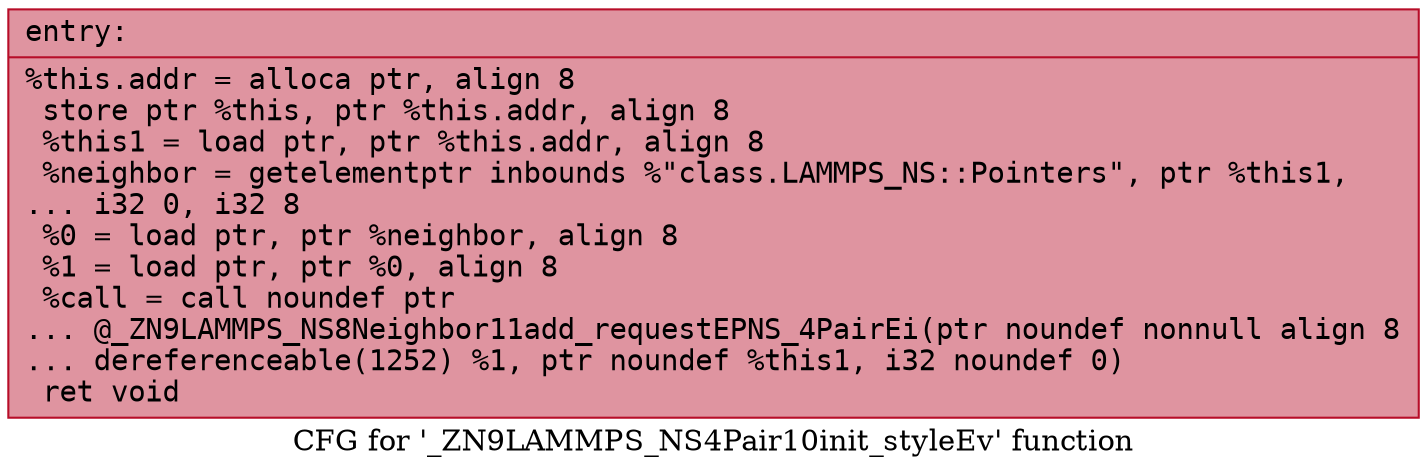 digraph "CFG for '_ZN9LAMMPS_NS4Pair10init_styleEv' function" {
	label="CFG for '_ZN9LAMMPS_NS4Pair10init_styleEv' function";

	Node0x55f57320c0b0 [shape=record,color="#b70d28ff", style=filled, fillcolor="#b70d2870" fontname="Courier",label="{entry:\l|  %this.addr = alloca ptr, align 8\l  store ptr %this, ptr %this.addr, align 8\l  %this1 = load ptr, ptr %this.addr, align 8\l  %neighbor = getelementptr inbounds %\"class.LAMMPS_NS::Pointers\", ptr %this1,\l... i32 0, i32 8\l  %0 = load ptr, ptr %neighbor, align 8\l  %1 = load ptr, ptr %0, align 8\l  %call = call noundef ptr\l... @_ZN9LAMMPS_NS8Neighbor11add_requestEPNS_4PairEi(ptr noundef nonnull align 8\l... dereferenceable(1252) %1, ptr noundef %this1, i32 noundef 0)\l  ret void\l}"];
}
